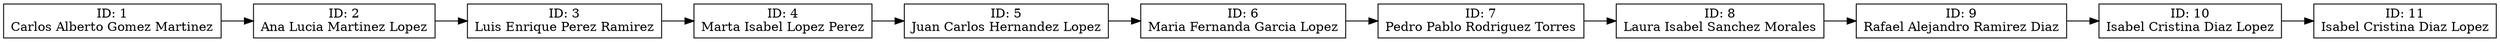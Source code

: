digraph ReporteGeneral {
    rankdir=LR;
    node [shape=record];
    1 [label="ID: 1\nCarlos Alberto Gomez Martinez"];
    1 -> 2;
    2 [label="ID: 2\nAna Lucia Martinez Lopez"];
    2 -> 3;
    3 [label="ID: 3\nLuis Enrique Perez Ramirez"];
    3 -> 4;
    4 [label="ID: 4\nMarta Isabel Lopez Perez"];
    4 -> 5;
    5 [label="ID: 5\nJuan Carlos Hernandez Lopez"];
    5 -> 6;
    6 [label="ID: 6\nMaria Fernanda Garcia Lopez"];
    6 -> 7;
    7 [label="ID: 7\nPedro Pablo Rodriguez Torres"];
    7 -> 8;
    8 [label="ID: 8\nLaura Isabel Sanchez Morales"];
    8 -> 9;
    9 [label="ID: 9\nRafael Alejandro Ramirez Diaz"];
    9 -> 10;
    10 [label="ID: 10\nIsabel Cristina Diaz Lopez"];
    10 -> 11;
    11 [label="ID: 11\nIsabel Cristina Diaz Lopez"];


}

